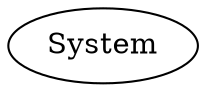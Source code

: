 digraph G {
	graph [bb="0,0,90.992,36"];
	node [label="\N"];
	System	[height=0.5,
		pos="45.496,18",
		width=1.2638];
}
